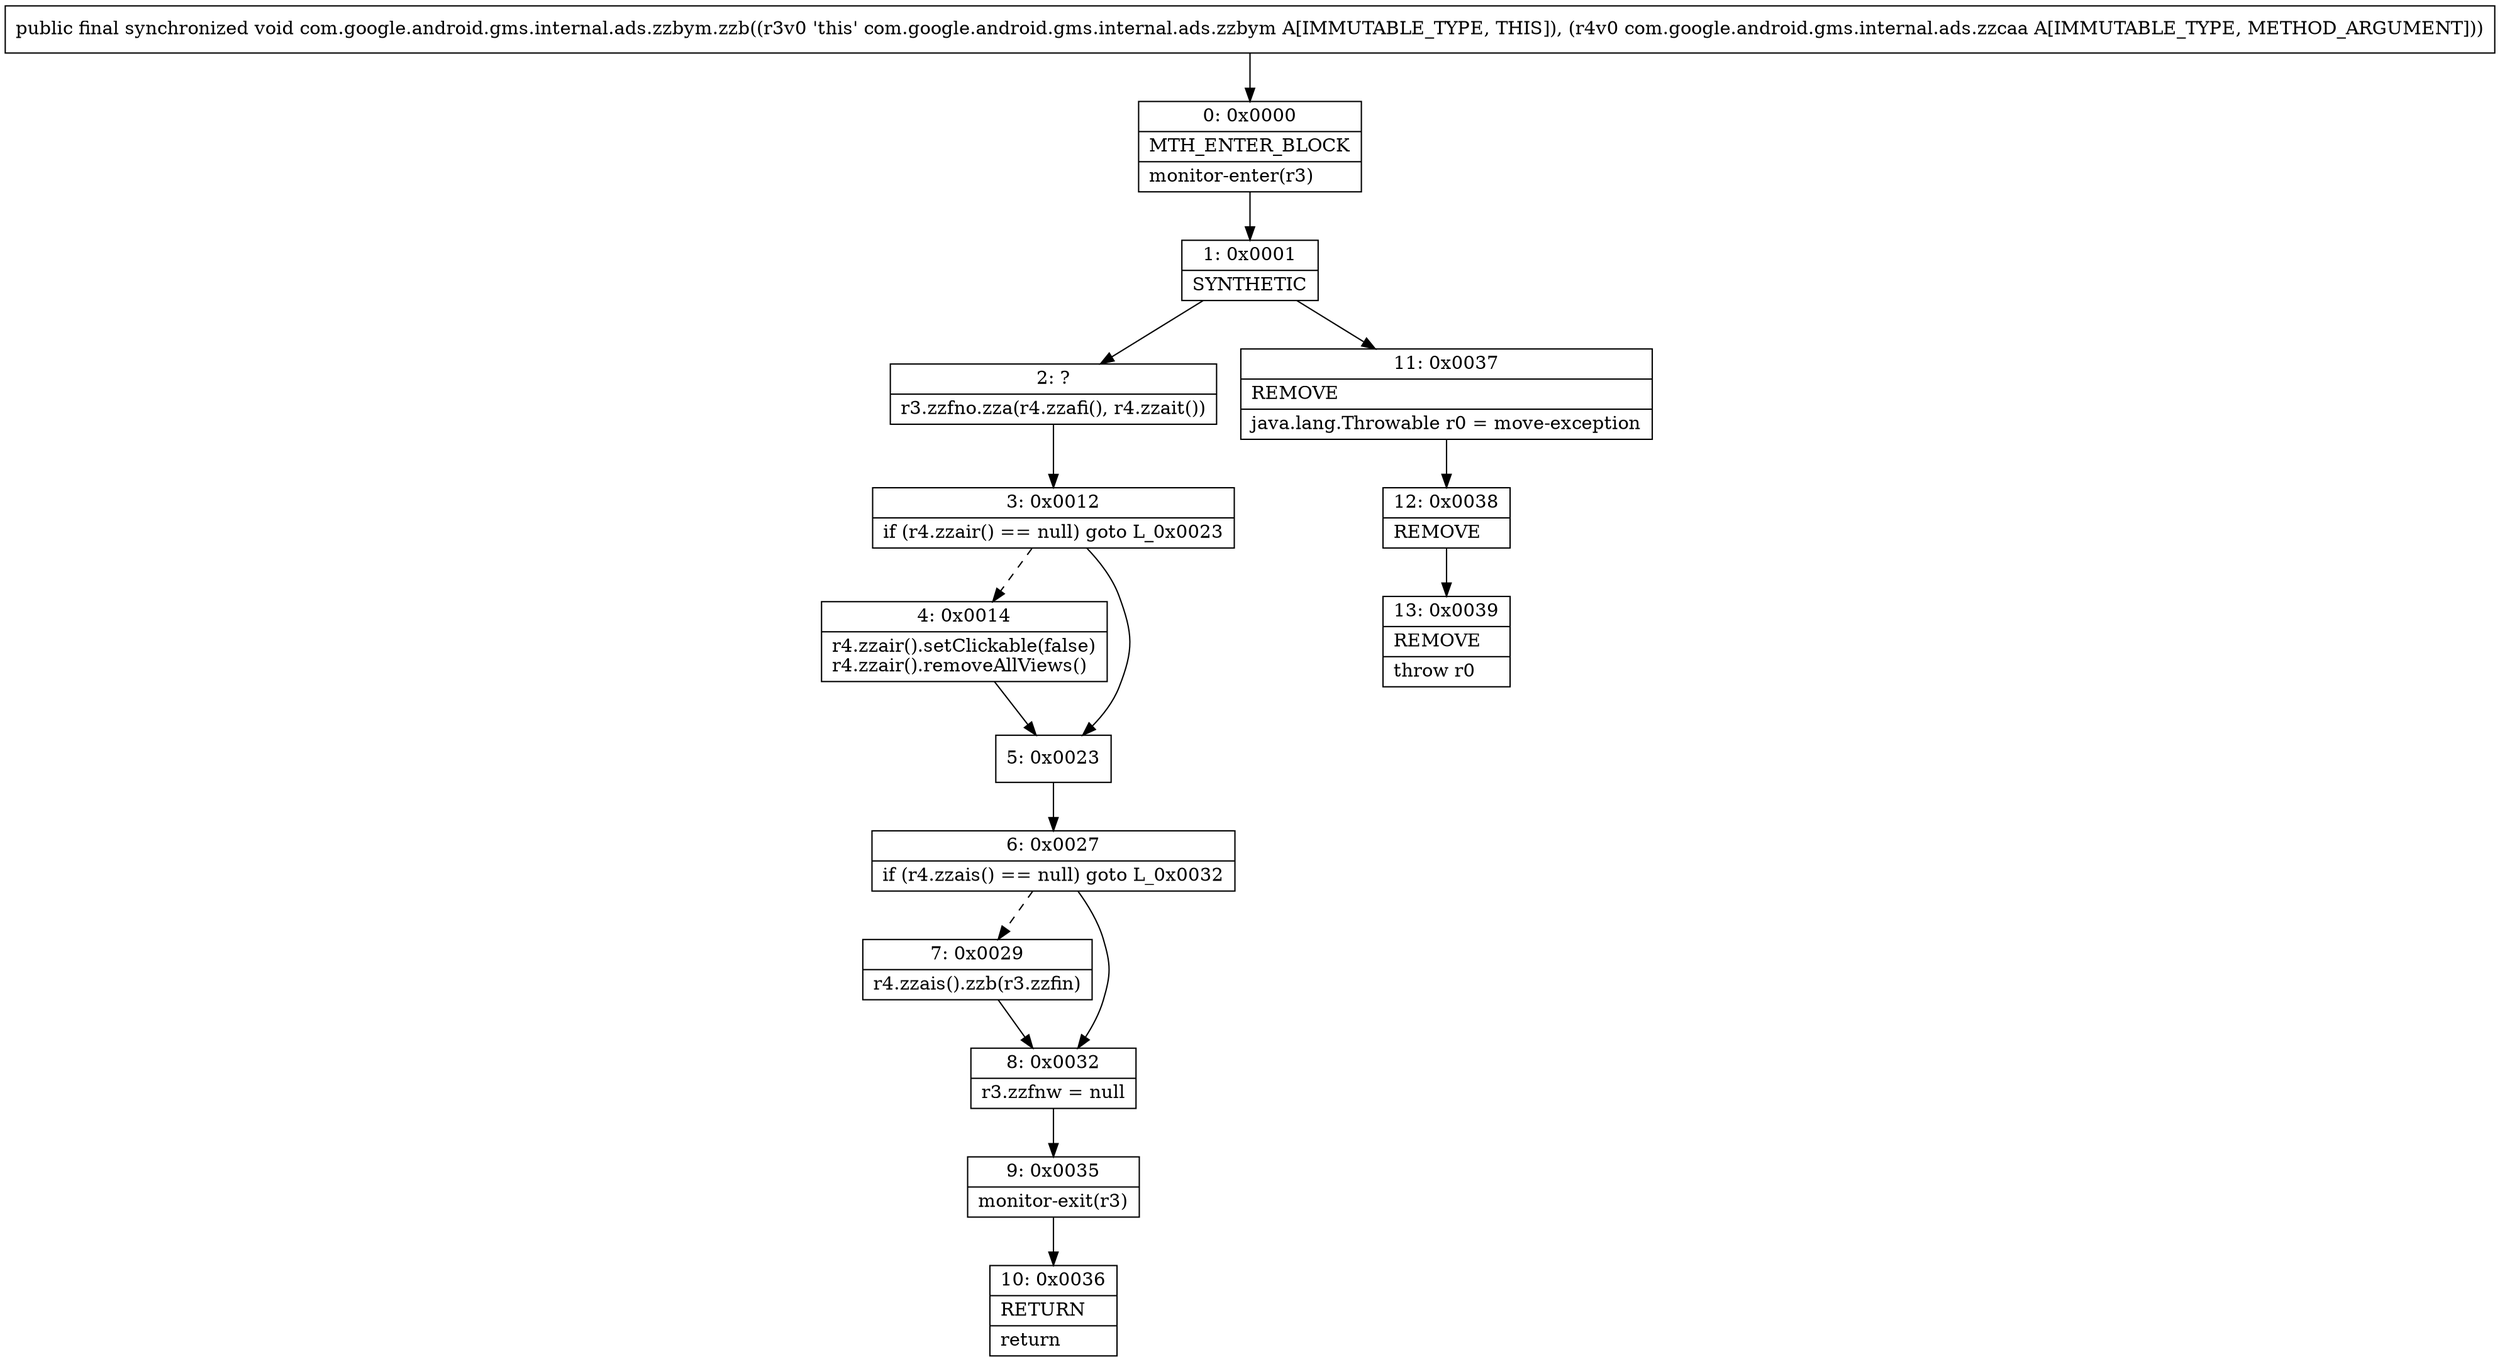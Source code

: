 digraph "CFG forcom.google.android.gms.internal.ads.zzbym.zzb(Lcom\/google\/android\/gms\/internal\/ads\/zzcaa;)V" {
Node_0 [shape=record,label="{0\:\ 0x0000|MTH_ENTER_BLOCK\l|monitor\-enter(r3)\l}"];
Node_1 [shape=record,label="{1\:\ 0x0001|SYNTHETIC\l}"];
Node_2 [shape=record,label="{2\:\ ?|r3.zzfno.zza(r4.zzafi(), r4.zzait())\l}"];
Node_3 [shape=record,label="{3\:\ 0x0012|if (r4.zzair() == null) goto L_0x0023\l}"];
Node_4 [shape=record,label="{4\:\ 0x0014|r4.zzair().setClickable(false)\lr4.zzair().removeAllViews()\l}"];
Node_5 [shape=record,label="{5\:\ 0x0023}"];
Node_6 [shape=record,label="{6\:\ 0x0027|if (r4.zzais() == null) goto L_0x0032\l}"];
Node_7 [shape=record,label="{7\:\ 0x0029|r4.zzais().zzb(r3.zzfin)\l}"];
Node_8 [shape=record,label="{8\:\ 0x0032|r3.zzfnw = null\l}"];
Node_9 [shape=record,label="{9\:\ 0x0035|monitor\-exit(r3)\l}"];
Node_10 [shape=record,label="{10\:\ 0x0036|RETURN\l|return\l}"];
Node_11 [shape=record,label="{11\:\ 0x0037|REMOVE\l|java.lang.Throwable r0 = move\-exception\l}"];
Node_12 [shape=record,label="{12\:\ 0x0038|REMOVE\l}"];
Node_13 [shape=record,label="{13\:\ 0x0039|REMOVE\l|throw r0\l}"];
MethodNode[shape=record,label="{public final synchronized void com.google.android.gms.internal.ads.zzbym.zzb((r3v0 'this' com.google.android.gms.internal.ads.zzbym A[IMMUTABLE_TYPE, THIS]), (r4v0 com.google.android.gms.internal.ads.zzcaa A[IMMUTABLE_TYPE, METHOD_ARGUMENT])) }"];
MethodNode -> Node_0;
Node_0 -> Node_1;
Node_1 -> Node_2;
Node_1 -> Node_11;
Node_2 -> Node_3;
Node_3 -> Node_4[style=dashed];
Node_3 -> Node_5;
Node_4 -> Node_5;
Node_5 -> Node_6;
Node_6 -> Node_7[style=dashed];
Node_6 -> Node_8;
Node_7 -> Node_8;
Node_8 -> Node_9;
Node_9 -> Node_10;
Node_11 -> Node_12;
Node_12 -> Node_13;
}

